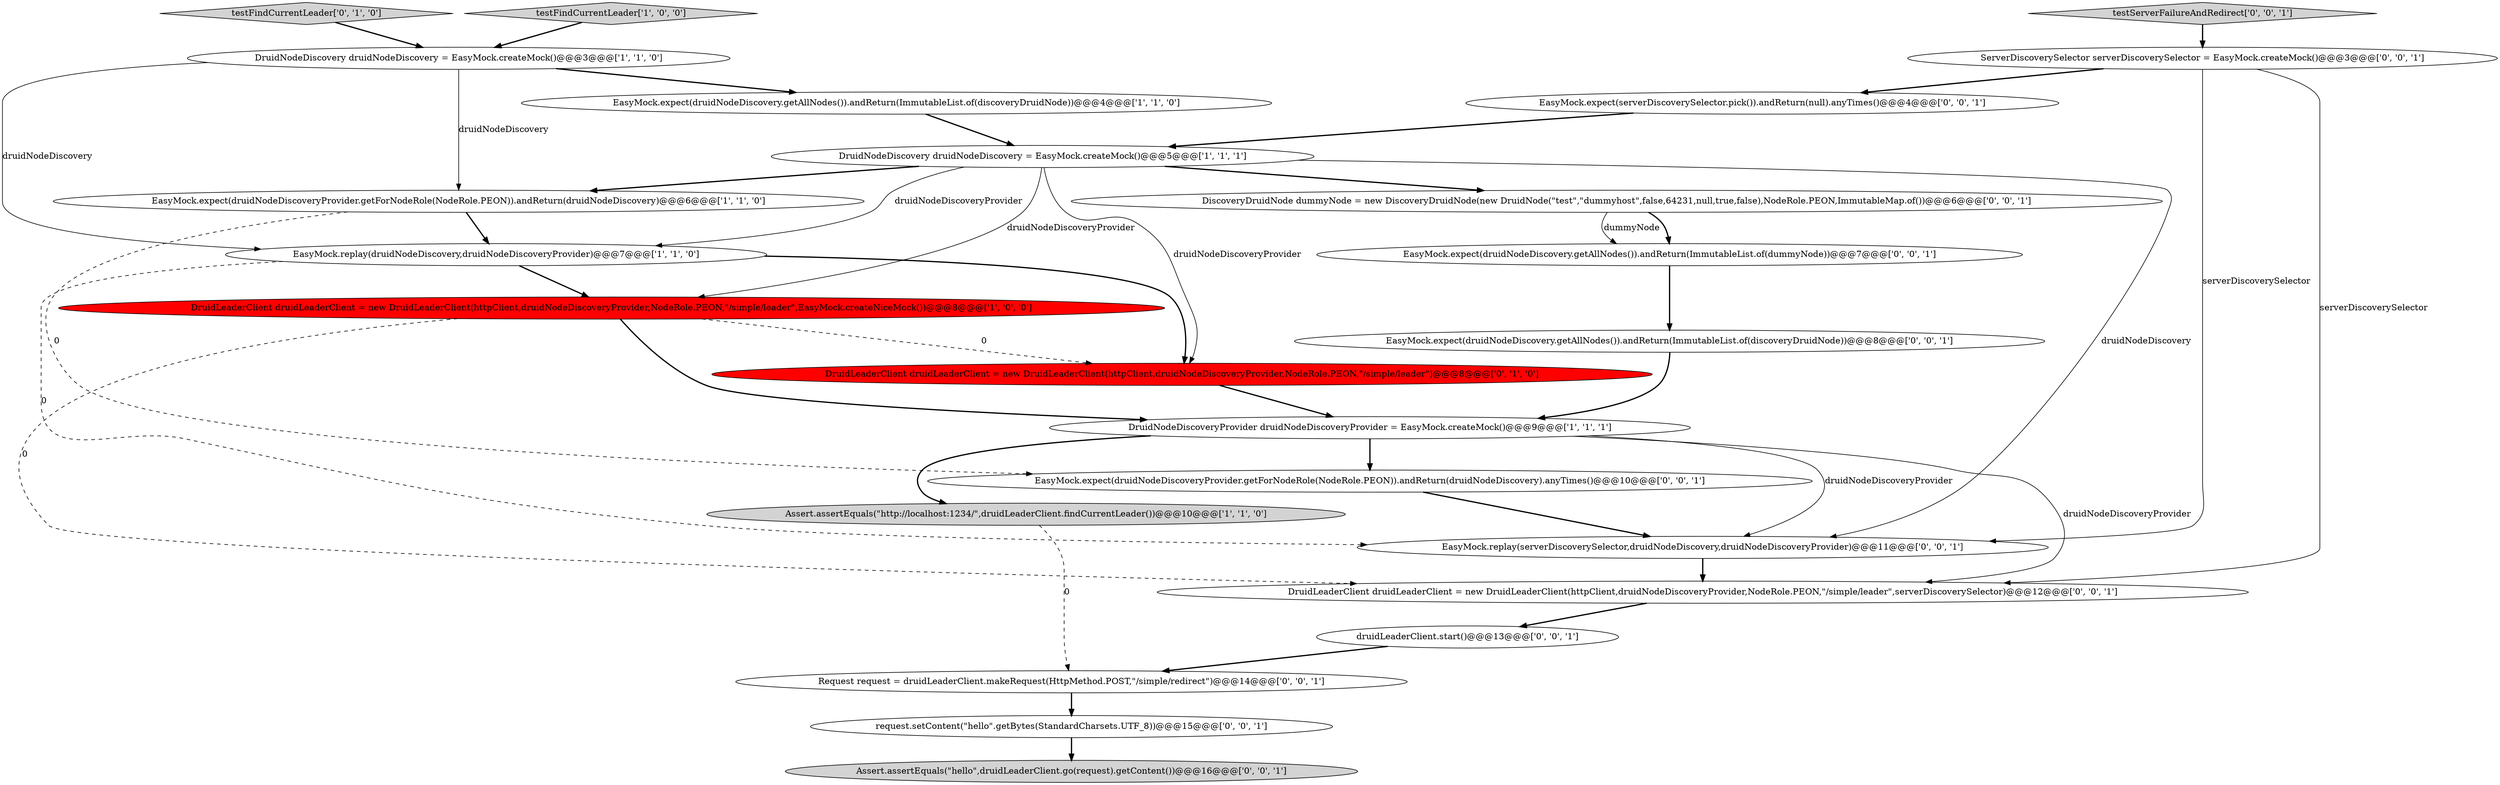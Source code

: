digraph {
12 [style = filled, label = "request.setContent(\"hello\".getBytes(StandardCharsets.UTF_8))@@@15@@@['0', '0', '1']", fillcolor = white, shape = ellipse image = "AAA0AAABBB3BBB"];
10 [style = filled, label = "testFindCurrentLeader['0', '1', '0']", fillcolor = lightgray, shape = diamond image = "AAA0AAABBB2BBB"];
0 [style = filled, label = "DruidNodeDiscovery druidNodeDiscovery = EasyMock.createMock()@@@5@@@['1', '1', '1']", fillcolor = white, shape = ellipse image = "AAA0AAABBB1BBB"];
1 [style = filled, label = "EasyMock.replay(druidNodeDiscovery,druidNodeDiscoveryProvider)@@@7@@@['1', '1', '0']", fillcolor = white, shape = ellipse image = "AAA0AAABBB1BBB"];
20 [style = filled, label = "DruidLeaderClient druidLeaderClient = new DruidLeaderClient(httpClient,druidNodeDiscoveryProvider,NodeRole.PEON,\"/simple/leader\",serverDiscoverySelector)@@@12@@@['0', '0', '1']", fillcolor = white, shape = ellipse image = "AAA0AAABBB3BBB"];
19 [style = filled, label = "EasyMock.expect(druidNodeDiscovery.getAllNodes()).andReturn(ImmutableList.of(discoveryDruidNode))@@@8@@@['0', '0', '1']", fillcolor = white, shape = ellipse image = "AAA0AAABBB3BBB"];
4 [style = filled, label = "testFindCurrentLeader['1', '0', '0']", fillcolor = lightgray, shape = diamond image = "AAA0AAABBB1BBB"];
2 [style = filled, label = "DruidNodeDiscoveryProvider druidNodeDiscoveryProvider = EasyMock.createMock()@@@9@@@['1', '1', '1']", fillcolor = white, shape = ellipse image = "AAA0AAABBB1BBB"];
16 [style = filled, label = "Request request = druidLeaderClient.makeRequest(HttpMethod.POST,\"/simple/redirect\")@@@14@@@['0', '0', '1']", fillcolor = white, shape = ellipse image = "AAA0AAABBB3BBB"];
15 [style = filled, label = "EasyMock.expect(druidNodeDiscoveryProvider.getForNodeRole(NodeRole.PEON)).andReturn(druidNodeDiscovery).anyTimes()@@@10@@@['0', '0', '1']", fillcolor = white, shape = ellipse image = "AAA0AAABBB3BBB"];
3 [style = filled, label = "Assert.assertEquals(\"http://localhost:1234/\",druidLeaderClient.findCurrentLeader())@@@10@@@['1', '1', '0']", fillcolor = lightgray, shape = ellipse image = "AAA0AAABBB1BBB"];
22 [style = filled, label = "EasyMock.expect(serverDiscoverySelector.pick()).andReturn(null).anyTimes()@@@4@@@['0', '0', '1']", fillcolor = white, shape = ellipse image = "AAA0AAABBB3BBB"];
17 [style = filled, label = "Assert.assertEquals(\"hello\",druidLeaderClient.go(request).getContent())@@@16@@@['0', '0', '1']", fillcolor = lightgray, shape = ellipse image = "AAA0AAABBB3BBB"];
14 [style = filled, label = "testServerFailureAndRedirect['0', '0', '1']", fillcolor = lightgray, shape = diamond image = "AAA0AAABBB3BBB"];
13 [style = filled, label = "druidLeaderClient.start()@@@13@@@['0', '0', '1']", fillcolor = white, shape = ellipse image = "AAA0AAABBB3BBB"];
21 [style = filled, label = "EasyMock.replay(serverDiscoverySelector,druidNodeDiscovery,druidNodeDiscoveryProvider)@@@11@@@['0', '0', '1']", fillcolor = white, shape = ellipse image = "AAA0AAABBB3BBB"];
7 [style = filled, label = "EasyMock.expect(druidNodeDiscoveryProvider.getForNodeRole(NodeRole.PEON)).andReturn(druidNodeDiscovery)@@@6@@@['1', '1', '0']", fillcolor = white, shape = ellipse image = "AAA0AAABBB1BBB"];
23 [style = filled, label = "EasyMock.expect(druidNodeDiscovery.getAllNodes()).andReturn(ImmutableList.of(dummyNode))@@@7@@@['0', '0', '1']", fillcolor = white, shape = ellipse image = "AAA0AAABBB3BBB"];
5 [style = filled, label = "DruidNodeDiscovery druidNodeDiscovery = EasyMock.createMock()@@@3@@@['1', '1', '0']", fillcolor = white, shape = ellipse image = "AAA0AAABBB1BBB"];
18 [style = filled, label = "DiscoveryDruidNode dummyNode = new DiscoveryDruidNode(new DruidNode(\"test\",\"dummyhost\",false,64231,null,true,false),NodeRole.PEON,ImmutableMap.of())@@@6@@@['0', '0', '1']", fillcolor = white, shape = ellipse image = "AAA0AAABBB3BBB"];
6 [style = filled, label = "EasyMock.expect(druidNodeDiscovery.getAllNodes()).andReturn(ImmutableList.of(discoveryDruidNode))@@@4@@@['1', '1', '0']", fillcolor = white, shape = ellipse image = "AAA0AAABBB1BBB"];
11 [style = filled, label = "ServerDiscoverySelector serverDiscoverySelector = EasyMock.createMock()@@@3@@@['0', '0', '1']", fillcolor = white, shape = ellipse image = "AAA0AAABBB3BBB"];
9 [style = filled, label = "DruidLeaderClient druidLeaderClient = new DruidLeaderClient(httpClient,druidNodeDiscoveryProvider,NodeRole.PEON,\"/simple/leader\")@@@8@@@['0', '1', '0']", fillcolor = red, shape = ellipse image = "AAA1AAABBB2BBB"];
8 [style = filled, label = "DruidLeaderClient druidLeaderClient = new DruidLeaderClient(httpClient,druidNodeDiscoveryProvider,NodeRole.PEON,\"/simple/leader\",EasyMock.createNiceMock())@@@8@@@['1', '0', '0']", fillcolor = red, shape = ellipse image = "AAA1AAABBB1BBB"];
0->9 [style = solid, label="druidNodeDiscoveryProvider"];
7->1 [style = bold, label=""];
1->8 [style = bold, label=""];
20->13 [style = bold, label=""];
18->23 [style = bold, label=""];
9->2 [style = bold, label=""];
15->21 [style = bold, label=""];
2->3 [style = bold, label=""];
12->17 [style = bold, label=""];
5->7 [style = solid, label="druidNodeDiscovery"];
8->20 [style = dashed, label="0"];
11->21 [style = solid, label="serverDiscoverySelector"];
6->0 [style = bold, label=""];
1->21 [style = dashed, label="0"];
19->2 [style = bold, label=""];
13->16 [style = bold, label=""];
0->8 [style = solid, label="druidNodeDiscoveryProvider"];
1->9 [style = bold, label=""];
0->7 [style = bold, label=""];
8->9 [style = dashed, label="0"];
18->23 [style = solid, label="dummyNode"];
21->20 [style = bold, label=""];
10->5 [style = bold, label=""];
5->6 [style = bold, label=""];
22->0 [style = bold, label=""];
8->2 [style = bold, label=""];
23->19 [style = bold, label=""];
5->1 [style = solid, label="druidNodeDiscovery"];
2->15 [style = bold, label=""];
11->22 [style = bold, label=""];
7->15 [style = dashed, label="0"];
0->18 [style = bold, label=""];
2->20 [style = solid, label="druidNodeDiscoveryProvider"];
14->11 [style = bold, label=""];
4->5 [style = bold, label=""];
16->12 [style = bold, label=""];
11->20 [style = solid, label="serverDiscoverySelector"];
3->16 [style = dashed, label="0"];
2->21 [style = solid, label="druidNodeDiscoveryProvider"];
0->21 [style = solid, label="druidNodeDiscovery"];
0->1 [style = solid, label="druidNodeDiscoveryProvider"];
}
